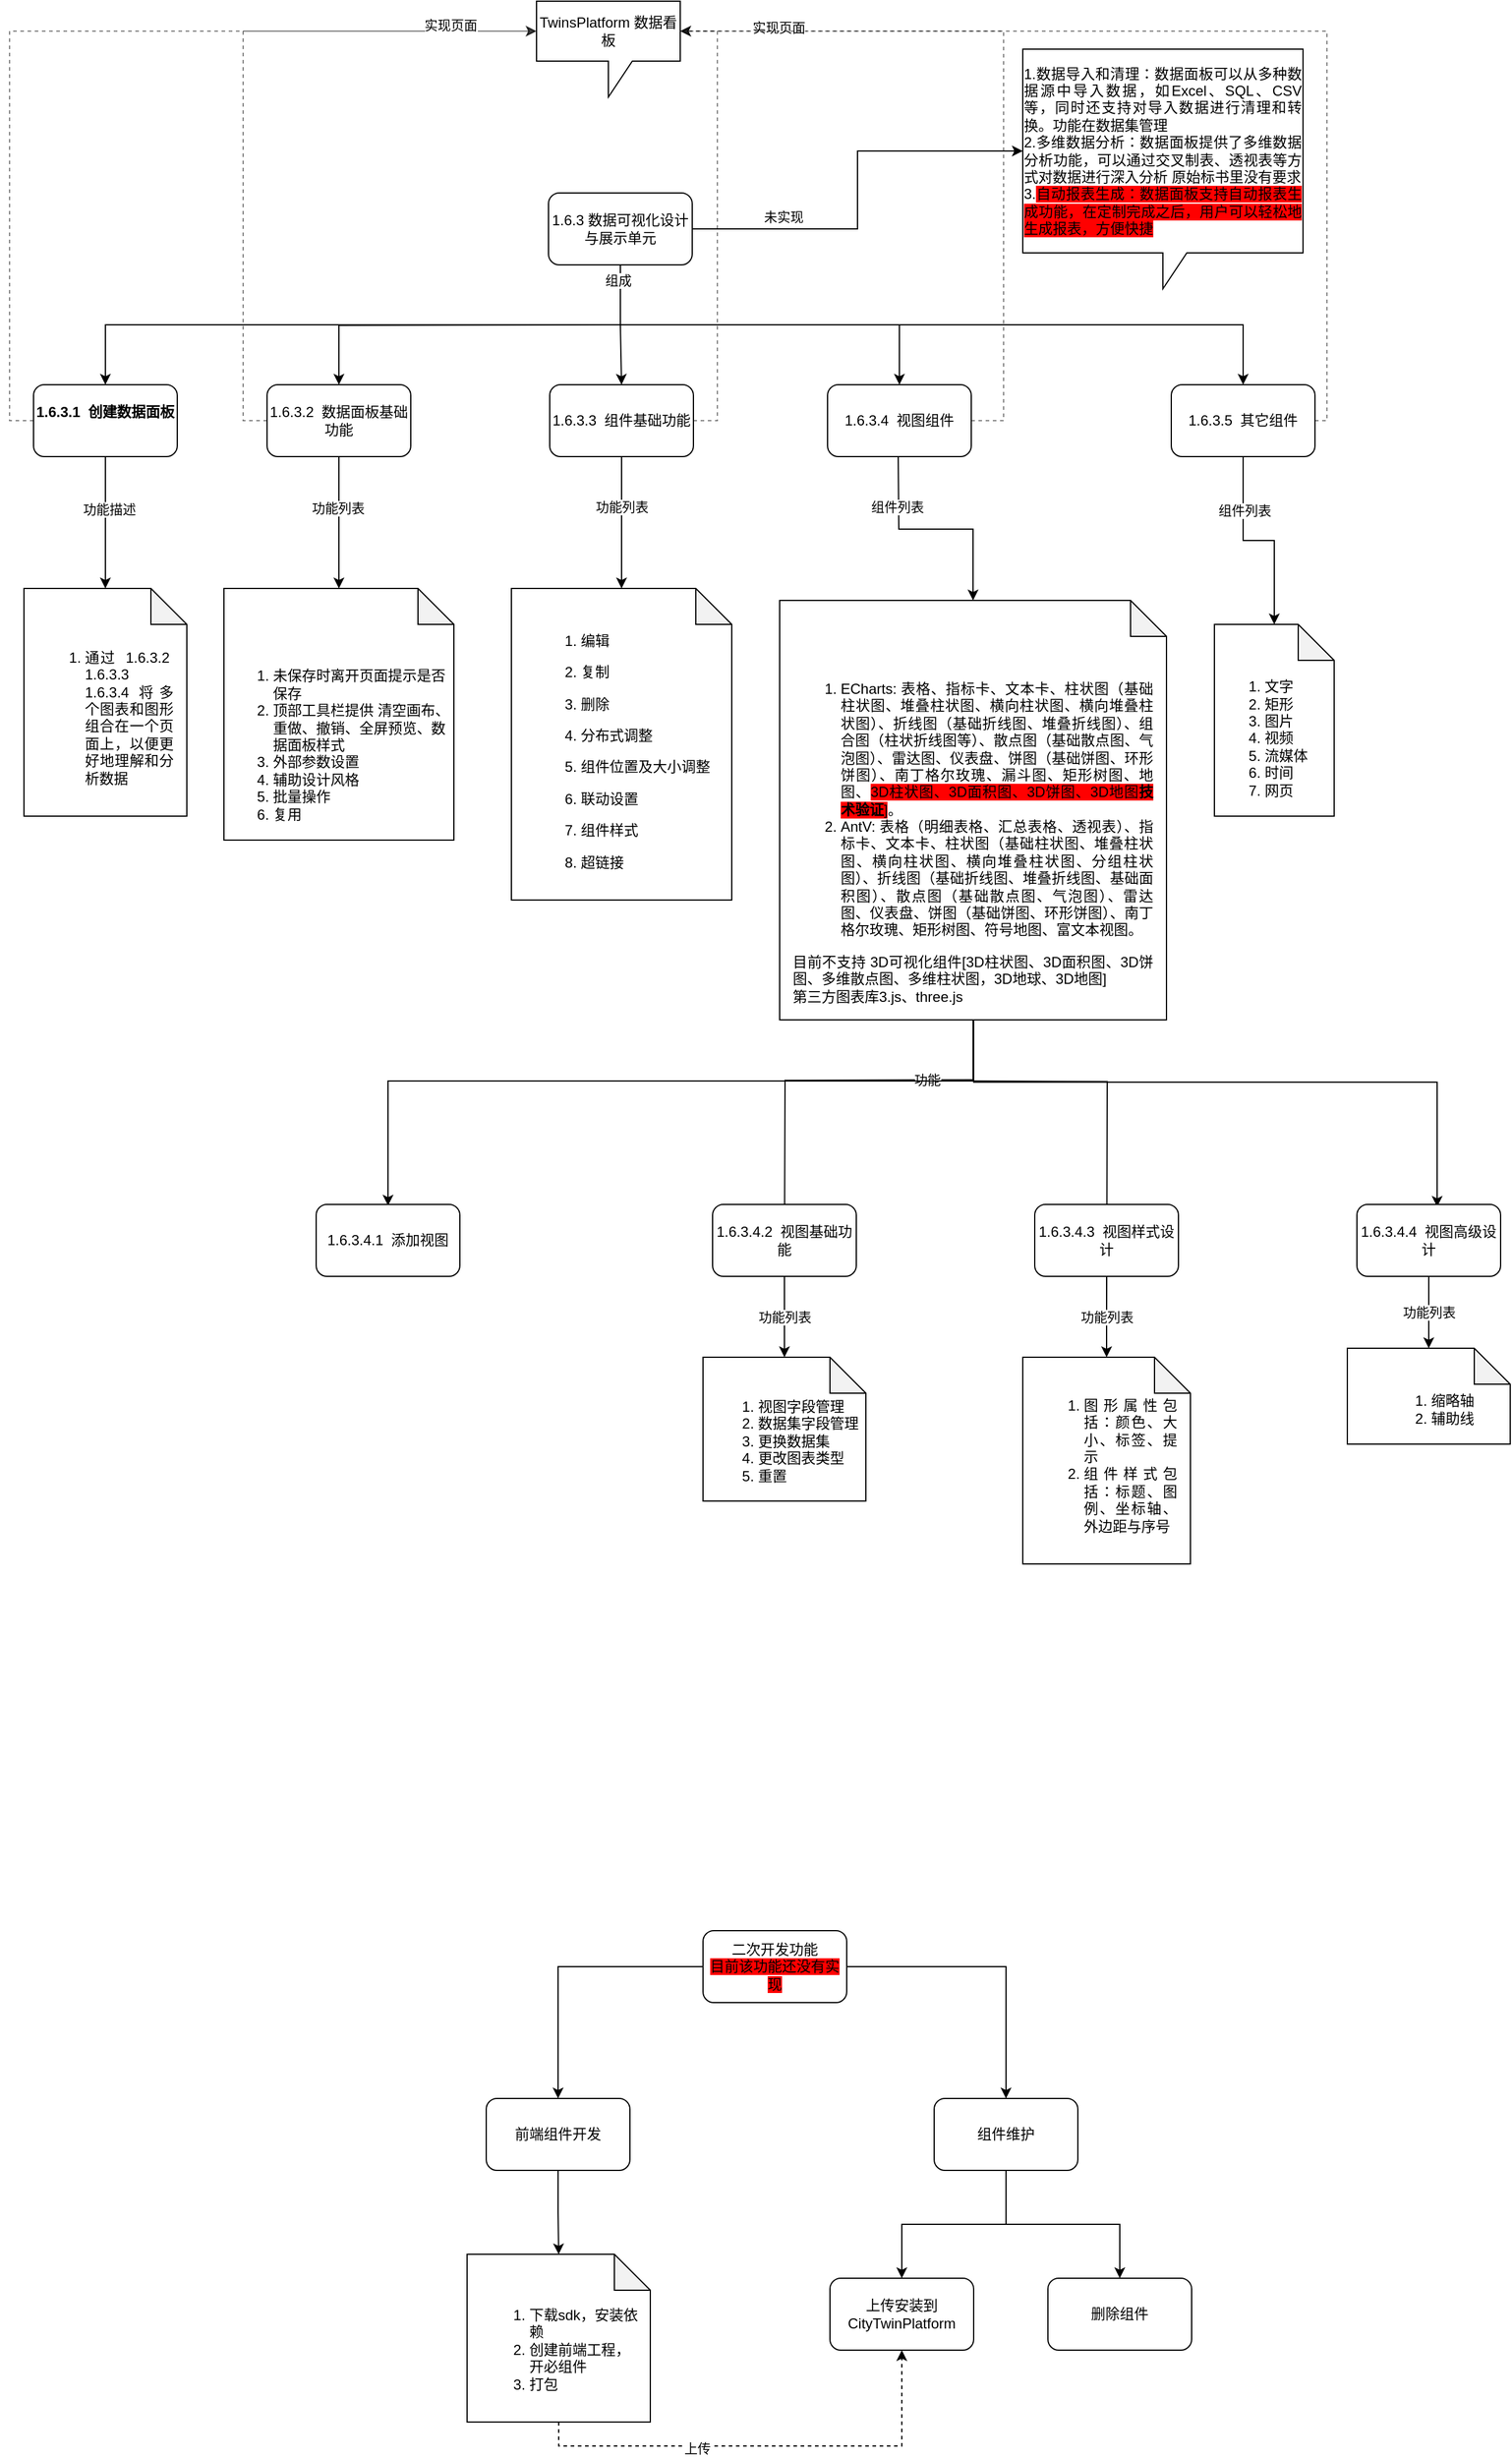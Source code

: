 <mxfile version="21.5.0" type="github">
  <diagram name="第 1 页" id="mgrscL694AibpdRCwD92">
    <mxGraphModel dx="581" dy="310" grid="1" gridSize="10" guides="1" tooltips="1" connect="1" arrows="1" fold="1" page="1" pageScale="1" pageWidth="1654" pageHeight="2336" math="0" shadow="0">
      <root>
        <mxCell id="0" />
        <mxCell id="1" parent="0" />
        <mxCell id="ydO3FBjdRYk_wp6HaoCE-6" style="edgeStyle=orthogonalEdgeStyle;rounded=0;orthogonalLoop=1;jettySize=auto;html=1;exitX=0.5;exitY=1;exitDx=0;exitDy=0;entryX=0.5;entryY=0;entryDx=0;entryDy=0;" parent="1" source="ydO3FBjdRYk_wp6HaoCE-1" target="ydO3FBjdRYk_wp6HaoCE-2" edge="1">
          <mxGeometry relative="1" as="geometry" />
        </mxCell>
        <mxCell id="ydO3FBjdRYk_wp6HaoCE-8" style="edgeStyle=orthogonalEdgeStyle;rounded=0;orthogonalLoop=1;jettySize=auto;html=1;" parent="1" target="ydO3FBjdRYk_wp6HaoCE-4" edge="1">
          <mxGeometry relative="1" as="geometry">
            <mxPoint x="594" y="290" as="sourcePoint" />
          </mxGeometry>
        </mxCell>
        <mxCell id="ydO3FBjdRYk_wp6HaoCE-9" style="edgeStyle=orthogonalEdgeStyle;rounded=0;orthogonalLoop=1;jettySize=auto;html=1;exitX=0.5;exitY=1;exitDx=0;exitDy=0;entryX=0.5;entryY=0;entryDx=0;entryDy=0;" parent="1" source="ydO3FBjdRYk_wp6HaoCE-1" target="ydO3FBjdRYk_wp6HaoCE-5" edge="1">
          <mxGeometry relative="1" as="geometry" />
        </mxCell>
        <mxCell id="ydO3FBjdRYk_wp6HaoCE-14" style="edgeStyle=orthogonalEdgeStyle;rounded=0;orthogonalLoop=1;jettySize=auto;html=1;" parent="1" target="ydO3FBjdRYk_wp6HaoCE-3" edge="1">
          <mxGeometry relative="1" as="geometry">
            <mxPoint x="594" y="290" as="sourcePoint" />
          </mxGeometry>
        </mxCell>
        <mxCell id="ydO3FBjdRYk_wp6HaoCE-51" style="edgeStyle=orthogonalEdgeStyle;rounded=0;orthogonalLoop=1;jettySize=auto;html=1;" parent="1" source="ydO3FBjdRYk_wp6HaoCE-1" target="ydO3FBjdRYk_wp6HaoCE-50" edge="1">
          <mxGeometry relative="1" as="geometry">
            <Array as="points">
              <mxPoint x="594" y="290" />
              <mxPoint x="1114" y="290" />
            </Array>
          </mxGeometry>
        </mxCell>
        <mxCell id="ydO3FBjdRYk_wp6HaoCE-70" value="组成" style="edgeLabel;html=1;align=center;verticalAlign=middle;resizable=0;points=[];" parent="ydO3FBjdRYk_wp6HaoCE-51" vertex="1" connectable="0">
          <mxGeometry x="-0.958" y="-2" relative="1" as="geometry">
            <mxPoint as="offset" />
          </mxGeometry>
        </mxCell>
        <mxCell id="ydO3FBjdRYk_wp6HaoCE-66" style="edgeStyle=orthogonalEdgeStyle;rounded=0;orthogonalLoop=1;jettySize=auto;html=1;exitX=1;exitY=0.5;exitDx=0;exitDy=0;entryX=0;entryY=0;entryDx=0;entryDy=85;entryPerimeter=0;" parent="1" source="ydO3FBjdRYk_wp6HaoCE-1" target="ydO3FBjdRYk_wp6HaoCE-65" edge="1">
          <mxGeometry relative="1" as="geometry" />
        </mxCell>
        <mxCell id="ydO3FBjdRYk_wp6HaoCE-67" value="未实现" style="edgeLabel;html=1;align=center;verticalAlign=middle;resizable=0;points=[];" parent="ydO3FBjdRYk_wp6HaoCE-66" vertex="1" connectable="0">
          <mxGeometry x="-0.024" y="-1" relative="1" as="geometry">
            <mxPoint x="-63" y="18" as="offset" />
          </mxGeometry>
        </mxCell>
        <mxCell id="ydO3FBjdRYk_wp6HaoCE-1" value="1.6.3 数据可视化设计与展示单元" style="rounded=1;whiteSpace=wrap;html=1;" parent="1" vertex="1">
          <mxGeometry x="534" y="180" width="120" height="60" as="geometry" />
        </mxCell>
        <mxCell id="ydO3FBjdRYk_wp6HaoCE-26" style="edgeStyle=orthogonalEdgeStyle;rounded=0;orthogonalLoop=1;jettySize=auto;html=1;exitX=0;exitY=0.5;exitDx=0;exitDy=0;entryX=0;entryY=0;entryDx=0;entryDy=25;entryPerimeter=0;dashed=1;opacity=50;" parent="1" source="ydO3FBjdRYk_wp6HaoCE-2" target="ydO3FBjdRYk_wp6HaoCE-15" edge="1">
          <mxGeometry relative="1" as="geometry" />
        </mxCell>
        <mxCell id="ydO3FBjdRYk_wp6HaoCE-37" style="edgeStyle=orthogonalEdgeStyle;rounded=0;orthogonalLoop=1;jettySize=auto;html=1;exitX=0.5;exitY=1;exitDx=0;exitDy=0;entryX=0.5;entryY=0;entryDx=0;entryDy=0;entryPerimeter=0;" parent="1" source="ydO3FBjdRYk_wp6HaoCE-2" target="ydO3FBjdRYk_wp6HaoCE-35" edge="1">
          <mxGeometry relative="1" as="geometry" />
        </mxCell>
        <mxCell id="ydO3FBjdRYk_wp6HaoCE-71" value="功能描述" style="edgeLabel;html=1;align=center;verticalAlign=middle;resizable=0;points=[];" parent="ydO3FBjdRYk_wp6HaoCE-37" vertex="1" connectable="0">
          <mxGeometry x="-0.213" y="3" relative="1" as="geometry">
            <mxPoint as="offset" />
          </mxGeometry>
        </mxCell>
        <mxCell id="ydO3FBjdRYk_wp6HaoCE-2" value="&lt;b&gt;1.6.3.1&amp;nbsp; 创建数据面板&lt;br&gt;&lt;br&gt;&lt;/b&gt;" style="rounded=1;whiteSpace=wrap;html=1;" parent="1" vertex="1">
          <mxGeometry x="104" y="340" width="120" height="60" as="geometry" />
        </mxCell>
        <mxCell id="ydO3FBjdRYk_wp6HaoCE-19" style="edgeStyle=orthogonalEdgeStyle;rounded=0;orthogonalLoop=1;jettySize=auto;html=1;entryX=0;entryY=0;entryDx=60;entryDy=80;entryPerimeter=0;exitX=0;exitY=0;exitDx=60;exitDy=80;exitPerimeter=0;" parent="1" source="ydO3FBjdRYk_wp6HaoCE-15" target="ydO3FBjdRYk_wp6HaoCE-15" edge="1">
          <mxGeometry relative="1" as="geometry">
            <mxPoint x="244" y="180" as="targetPoint" />
          </mxGeometry>
        </mxCell>
        <mxCell id="ydO3FBjdRYk_wp6HaoCE-27" style="edgeStyle=orthogonalEdgeStyle;rounded=0;orthogonalLoop=1;jettySize=auto;html=1;entryX=0;entryY=0;entryDx=0;entryDy=25;entryPerimeter=0;dashed=1;opacity=50;exitX=0;exitY=0.5;exitDx=0;exitDy=0;" parent="1" source="ydO3FBjdRYk_wp6HaoCE-3" target="ydO3FBjdRYk_wp6HaoCE-15" edge="1">
          <mxGeometry relative="1" as="geometry" />
        </mxCell>
        <mxCell id="ydO3FBjdRYk_wp6HaoCE-30" value="实现页面" style="edgeLabel;html=1;align=center;verticalAlign=middle;resizable=0;points=[];" parent="ydO3FBjdRYk_wp6HaoCE-27" vertex="1" connectable="0">
          <mxGeometry x="0.754" y="-2" relative="1" as="geometry">
            <mxPoint y="-7" as="offset" />
          </mxGeometry>
        </mxCell>
        <mxCell id="ydO3FBjdRYk_wp6HaoCE-38" style="edgeStyle=orthogonalEdgeStyle;rounded=0;orthogonalLoop=1;jettySize=auto;html=1;exitX=0.5;exitY=1;exitDx=0;exitDy=0;" parent="1" source="ydO3FBjdRYk_wp6HaoCE-3" target="ydO3FBjdRYk_wp6HaoCE-34" edge="1">
          <mxGeometry relative="1" as="geometry" />
        </mxCell>
        <mxCell id="ydO3FBjdRYk_wp6HaoCE-73" value="功能列表" style="edgeLabel;html=1;align=center;verticalAlign=middle;resizable=0;points=[];" parent="ydO3FBjdRYk_wp6HaoCE-38" vertex="1" connectable="0">
          <mxGeometry x="-0.218" y="-1" relative="1" as="geometry">
            <mxPoint as="offset" />
          </mxGeometry>
        </mxCell>
        <mxCell id="ydO3FBjdRYk_wp6HaoCE-3" value="1.6.3.2&amp;nbsp; 数据面板基础功能" style="rounded=1;whiteSpace=wrap;html=1;" parent="1" vertex="1">
          <mxGeometry x="299" y="340" width="120" height="60" as="geometry" />
        </mxCell>
        <mxCell id="ydO3FBjdRYk_wp6HaoCE-28" style="edgeStyle=orthogonalEdgeStyle;rounded=0;orthogonalLoop=1;jettySize=auto;html=1;exitX=1;exitY=0.5;exitDx=0;exitDy=0;entryX=0;entryY=0;entryDx=120;entryDy=25;entryPerimeter=0;dashed=1;opacity=50;" parent="1" source="ydO3FBjdRYk_wp6HaoCE-4" target="ydO3FBjdRYk_wp6HaoCE-15" edge="1">
          <mxGeometry relative="1" as="geometry">
            <mxPoint x="804" y="50" as="targetPoint" />
          </mxGeometry>
        </mxCell>
        <mxCell id="ydO3FBjdRYk_wp6HaoCE-39" style="edgeStyle=orthogonalEdgeStyle;rounded=0;orthogonalLoop=1;jettySize=auto;html=1;exitX=0.5;exitY=1;exitDx=0;exitDy=0;" parent="1" source="ydO3FBjdRYk_wp6HaoCE-4" target="ydO3FBjdRYk_wp6HaoCE-36" edge="1">
          <mxGeometry relative="1" as="geometry" />
        </mxCell>
        <mxCell id="ydO3FBjdRYk_wp6HaoCE-74" value="功能列表" style="edgeLabel;html=1;align=center;verticalAlign=middle;resizable=0;points=[];" parent="ydO3FBjdRYk_wp6HaoCE-39" vertex="1" connectable="0">
          <mxGeometry x="-0.236" relative="1" as="geometry">
            <mxPoint as="offset" />
          </mxGeometry>
        </mxCell>
        <mxCell id="ydO3FBjdRYk_wp6HaoCE-4" value="1.6.3.3&amp;nbsp; 组件基础功能" style="rounded=1;whiteSpace=wrap;html=1;" parent="1" vertex="1">
          <mxGeometry x="535" y="340" width="120" height="60" as="geometry" />
        </mxCell>
        <mxCell id="ydO3FBjdRYk_wp6HaoCE-21" style="edgeStyle=orthogonalEdgeStyle;rounded=0;orthogonalLoop=1;jettySize=auto;html=1;entryX=0;entryY=0;entryDx=120;entryDy=25;entryPerimeter=0;dashed=1;exitX=1;exitY=0.5;exitDx=0;exitDy=0;strokeColor=default;opacity=50;" parent="1" source="ydO3FBjdRYk_wp6HaoCE-5" target="ydO3FBjdRYk_wp6HaoCE-15" edge="1">
          <mxGeometry relative="1" as="geometry">
            <mxPoint x="244" y="190" as="targetPoint" />
            <Array as="points">
              <mxPoint x="914" y="370" />
              <mxPoint x="914" y="45" />
            </Array>
          </mxGeometry>
        </mxCell>
        <mxCell id="ydO3FBjdRYk_wp6HaoCE-29" value="实现页面" style="edgeLabel;html=1;align=center;verticalAlign=middle;resizable=0;points=[];" parent="ydO3FBjdRYk_wp6HaoCE-21" vertex="1" connectable="0">
          <mxGeometry x="0.737" y="-3" relative="1" as="geometry">
            <mxPoint as="offset" />
          </mxGeometry>
        </mxCell>
        <mxCell id="ydO3FBjdRYk_wp6HaoCE-41" style="edgeStyle=orthogonalEdgeStyle;rounded=0;orthogonalLoop=1;jettySize=auto;html=1;exitX=0.5;exitY=1;exitDx=0;exitDy=0;entryX=0.5;entryY=0;entryDx=0;entryDy=0;entryPerimeter=0;" parent="1" target="ydO3FBjdRYk_wp6HaoCE-40" edge="1">
          <mxGeometry relative="1" as="geometry">
            <mxPoint x="826" y="400" as="sourcePoint" />
          </mxGeometry>
        </mxCell>
        <mxCell id="ydO3FBjdRYk_wp6HaoCE-75" value="组件列表" style="edgeLabel;html=1;align=center;verticalAlign=middle;resizable=0;points=[];" parent="ydO3FBjdRYk_wp6HaoCE-41" vertex="1" connectable="0">
          <mxGeometry x="-0.544" y="-2" relative="1" as="geometry">
            <mxPoint as="offset" />
          </mxGeometry>
        </mxCell>
        <mxCell id="ydO3FBjdRYk_wp6HaoCE-5" value="1.6.3.4&amp;nbsp; 视图组件" style="rounded=1;whiteSpace=wrap;html=1;" parent="1" vertex="1">
          <mxGeometry x="767" y="340" width="120" height="60" as="geometry" />
        </mxCell>
        <mxCell id="ydO3FBjdRYk_wp6HaoCE-15" value="TwinsPlatform 数据看板" style="shape=callout;whiteSpace=wrap;html=1;perimeter=calloutPerimeter;" parent="1" vertex="1">
          <mxGeometry x="524" y="20" width="120" height="80" as="geometry" />
        </mxCell>
        <mxCell id="ydO3FBjdRYk_wp6HaoCE-34" value="&lt;ol style=&quot;text-align: left;&quot;&gt;&lt;li&gt;未保存时离开页面提示是否保存&lt;/li&gt;&lt;li&gt;顶部工具栏提供&amp;nbsp;清空画布、重做、撤销、全屏预览、数据面板样式&lt;/li&gt;&lt;li&gt;外部参数设置&lt;br&gt;&lt;/li&gt;&lt;li&gt;辅助设计风格&lt;/li&gt;&lt;li&gt;批量操作&lt;/li&gt;&lt;li&gt;复用&lt;/li&gt;&lt;/ol&gt;" style="shape=note;whiteSpace=wrap;html=1;backgroundOutline=1;darkOpacity=0.05;verticalAlign=bottom;" parent="1" vertex="1">
          <mxGeometry x="263" y="510" width="192" height="210" as="geometry" />
        </mxCell>
        <mxCell id="ydO3FBjdRYk_wp6HaoCE-35" value="&lt;ol&gt;&lt;li style=&quot;text-align: justify;&quot;&gt;通过&amp;nbsp; 1.6.3.2&amp;nbsp; 1.6.3.3&amp;nbsp; 1.6.3.4 将多个图表和图形组合在一个页面上，以便更好地理解和分析数据&lt;/li&gt;&lt;/ol&gt;" style="shape=note;whiteSpace=wrap;html=1;backgroundOutline=1;darkOpacity=0.05;spacing=12;verticalAlign=bottom;" parent="1" vertex="1">
          <mxGeometry x="96" y="510" width="136" height="190" as="geometry" />
        </mxCell>
        <mxCell id="ydO3FBjdRYk_wp6HaoCE-36" value="&lt;div style=&quot;text-align: justify;&quot;&gt;&lt;ol style=&quot;text-align: center;&quot;&gt;&lt;li&gt;&lt;p style=&quot;text-align: justify;&quot; class=&quot;MsoNormal&quot;&gt;编辑&lt;/p&gt;&lt;/li&gt;&lt;li&gt;&lt;p style=&quot;text-align: justify;&quot; class=&quot;MsoNormal&quot;&gt;&lt;span style=&quot;background-color: initial;&quot;&gt;复制&lt;/span&gt;&lt;/p&gt;&lt;/li&gt;&lt;li&gt;&lt;p style=&quot;text-align: justify;&quot; class=&quot;MsoNormal&quot;&gt;&lt;span style=&quot;background-color: initial;&quot;&gt;删除&lt;/span&gt;&lt;/p&gt;&lt;/li&gt;&lt;li&gt;&lt;p style=&quot;text-align: justify;&quot; class=&quot;MsoNormal&quot;&gt;分布式调整&lt;/p&gt;&lt;/li&gt;&lt;li&gt;&lt;p style=&quot;text-align: justify;&quot; class=&quot;MsoNormal&quot;&gt;组件位置及大小调整&lt;/p&gt;&lt;/li&gt;&lt;li&gt;&lt;p style=&quot;text-align: justify;&quot; class=&quot;MsoNormal&quot;&gt;联动设置&lt;/p&gt;&lt;/li&gt;&lt;li&gt;&lt;p style=&quot;text-align: justify;&quot; class=&quot;MsoNormal&quot;&gt;组件样式&lt;/p&gt;&lt;/li&gt;&lt;li&gt;&lt;p style=&quot;text-align: justify;&quot; class=&quot;MsoNormal&quot;&gt;超链接&lt;/p&gt;&lt;/li&gt;&lt;/ol&gt;&lt;/div&gt;" style="shape=note;whiteSpace=wrap;html=1;backgroundOutline=1;darkOpacity=0.05;spacing=12;verticalAlign=bottom;" parent="1" vertex="1">
          <mxGeometry x="503" y="510" width="184" height="260" as="geometry" />
        </mxCell>
        <mxCell id="ydO3FBjdRYk_wp6HaoCE-49" style="edgeStyle=orthogonalEdgeStyle;rounded=0;orthogonalLoop=1;jettySize=auto;html=1;" parent="1" edge="1">
          <mxGeometry relative="1" as="geometry">
            <mxPoint x="889" y="822" as="sourcePoint" />
            <mxPoint x="1276" y="1026" as="targetPoint" />
            <Array as="points">
              <mxPoint x="889" y="922" />
              <mxPoint x="1276" y="922" />
            </Array>
          </mxGeometry>
        </mxCell>
        <mxCell id="ydO3FBjdRYk_wp6HaoCE-54" style="edgeStyle=orthogonalEdgeStyle;rounded=0;orthogonalLoop=1;jettySize=auto;html=1;" parent="1" edge="1">
          <mxGeometry relative="1" as="geometry">
            <mxPoint x="888.5" y="921" as="sourcePoint" />
            <mxPoint x="1000" y="1125" as="targetPoint" />
          </mxGeometry>
        </mxCell>
        <mxCell id="ydO3FBjdRYk_wp6HaoCE-58" style="edgeStyle=orthogonalEdgeStyle;rounded=0;orthogonalLoop=1;jettySize=auto;html=1;" parent="1" edge="1">
          <mxGeometry relative="1" as="geometry">
            <mxPoint x="888.5" y="920" as="sourcePoint" />
            <mxPoint x="731" y="1074" as="targetPoint" />
          </mxGeometry>
        </mxCell>
        <mxCell id="ydO3FBjdRYk_wp6HaoCE-77" value="功能" style="edgeLabel;html=1;align=center;verticalAlign=middle;resizable=0;points=[];" parent="ydO3FBjdRYk_wp6HaoCE-58" vertex="1" connectable="0">
          <mxGeometry x="-0.75" relative="1" as="geometry">
            <mxPoint as="offset" />
          </mxGeometry>
        </mxCell>
        <mxCell id="ydO3FBjdRYk_wp6HaoCE-91" style="edgeStyle=orthogonalEdgeStyle;rounded=0;orthogonalLoop=1;jettySize=auto;html=1;entryX=0.5;entryY=0;entryDx=0;entryDy=0;exitX=0.5;exitY=1;exitDx=0;exitDy=0;exitPerimeter=0;" parent="1" source="ydO3FBjdRYk_wp6HaoCE-40" edge="1">
          <mxGeometry relative="1" as="geometry">
            <mxPoint x="888.5" y="821" as="sourcePoint" />
            <mxPoint x="400" y="1025" as="targetPoint" />
            <Array as="points">
              <mxPoint x="888" y="921" />
              <mxPoint x="400" y="921" />
            </Array>
          </mxGeometry>
        </mxCell>
        <mxCell id="ydO3FBjdRYk_wp6HaoCE-40" value="&lt;ol&gt;&lt;li style=&quot;text-align: justify;&quot;&gt;ECharts: 表格、指标卡、文本卡、柱状图（基础柱状图、堆叠柱状图、横向柱状图、横向堆叠柱状图）、折线图（基础折线图、堆叠折线图）、组合图（柱状折线图等）、散点图（基础散点图、气泡图）、雷达图、仪表盘、饼图（基础饼图、环形饼图）、南丁格尔玫瑰、漏斗图、矩形树图、地图、&lt;span style=&quot;background-color: rgb(255, 0, 0);&quot;&gt;3D柱状图、3D面积图、3D饼图、3D地图&lt;b&gt;技术验证&lt;/b&gt;]&lt;/span&gt;。&lt;br&gt;&lt;/li&gt;&lt;li style=&quot;text-align: justify;&quot;&gt;AntV: 表格（明细表格、汇总表格、透视表）、指标卡、文本卡、柱状图（基础柱状图、堆叠柱状图、横向柱状图、横向堆叠柱状图、分组柱状图）、折线图（基础折线图、堆叠折线图、基础面积图）、散点图（基础散点图、气泡图）、雷达图、仪表盘、饼图（基础饼图、环形饼图）、南丁格尔玫瑰、矩形树图、符号地图、富文本视图。&lt;br&gt;&lt;/li&gt;&lt;/ol&gt;&lt;div style=&quot;text-align: justify;&quot;&gt;目前不支持 3D可视化组件[3D柱状图、3D面积图、3D饼图、多维散点图、多维柱状图，3D地球、3D地图]&lt;/div&gt;&lt;div style=&quot;text-align: justify;&quot;&gt;第三方图表库3.js、three.js&lt;/div&gt;" style="shape=note;whiteSpace=wrap;html=1;backgroundOutline=1;darkOpacity=0.05;spacing=12;verticalAlign=bottom;" parent="1" vertex="1">
          <mxGeometry x="727" y="520" width="323" height="350" as="geometry" />
        </mxCell>
        <mxCell id="ydO3FBjdRYk_wp6HaoCE-42" value="1.6.3.4.1&amp;nbsp; 添加视图" style="rounded=1;whiteSpace=wrap;html=1;" parent="1" vertex="1">
          <mxGeometry x="340" y="1024" width="120" height="60" as="geometry" />
        </mxCell>
        <mxCell id="ydO3FBjdRYk_wp6HaoCE-60" value="功能列表" style="edgeStyle=orthogonalEdgeStyle;rounded=0;orthogonalLoop=1;jettySize=auto;html=1;" parent="1" source="ydO3FBjdRYk_wp6HaoCE-43" target="ydO3FBjdRYk_wp6HaoCE-59" edge="1">
          <mxGeometry relative="1" as="geometry" />
        </mxCell>
        <mxCell id="ydO3FBjdRYk_wp6HaoCE-43" value="1.6.3.4.2&amp;nbsp; 视图基础功能" style="rounded=1;whiteSpace=wrap;html=1;" parent="1" vertex="1">
          <mxGeometry x="671" y="1024" width="120" height="60" as="geometry" />
        </mxCell>
        <mxCell id="ydO3FBjdRYk_wp6HaoCE-64" value="功能列表" style="edgeStyle=orthogonalEdgeStyle;rounded=0;orthogonalLoop=1;jettySize=auto;html=1;exitX=0.5;exitY=1;exitDx=0;exitDy=0;" parent="1" source="ydO3FBjdRYk_wp6HaoCE-44" target="ydO3FBjdRYk_wp6HaoCE-61" edge="1">
          <mxGeometry relative="1" as="geometry" />
        </mxCell>
        <mxCell id="ydO3FBjdRYk_wp6HaoCE-44" value="1.6.3.4.3&amp;nbsp; 视图样式设计" style="rounded=1;whiteSpace=wrap;html=1;" parent="1" vertex="1">
          <mxGeometry x="940" y="1024" width="120" height="60" as="geometry" />
        </mxCell>
        <mxCell id="ydO3FBjdRYk_wp6HaoCE-63" value="功能列表" style="edgeStyle=orthogonalEdgeStyle;rounded=0;orthogonalLoop=1;jettySize=auto;html=1;exitX=0.5;exitY=1;exitDx=0;exitDy=0;entryX=0.5;entryY=0;entryDx=0;entryDy=0;entryPerimeter=0;" parent="1" source="ydO3FBjdRYk_wp6HaoCE-45" target="ydO3FBjdRYk_wp6HaoCE-62" edge="1">
          <mxGeometry relative="1" as="geometry" />
        </mxCell>
        <mxCell id="ydO3FBjdRYk_wp6HaoCE-45" value="1.6.3.4.4&amp;nbsp; 视图高级设计" style="rounded=1;whiteSpace=wrap;html=1;" parent="1" vertex="1">
          <mxGeometry x="1209" y="1024" width="120" height="60" as="geometry" />
        </mxCell>
        <mxCell id="ydO3FBjdRYk_wp6HaoCE-52" style="edgeStyle=orthogonalEdgeStyle;rounded=0;orthogonalLoop=1;jettySize=auto;html=1;entryX=0;entryY=0;entryDx=120;entryDy=25;entryPerimeter=0;dashed=1;opacity=50;" parent="1" source="ydO3FBjdRYk_wp6HaoCE-50" target="ydO3FBjdRYk_wp6HaoCE-15" edge="1">
          <mxGeometry relative="1" as="geometry">
            <Array as="points">
              <mxPoint x="1184" y="370" />
              <mxPoint x="1184" y="45" />
            </Array>
          </mxGeometry>
        </mxCell>
        <mxCell id="ydO3FBjdRYk_wp6HaoCE-69" style="edgeStyle=orthogonalEdgeStyle;rounded=0;orthogonalLoop=1;jettySize=auto;html=1;exitX=0.5;exitY=1;exitDx=0;exitDy=0;entryX=0.5;entryY=0;entryDx=0;entryDy=0;entryPerimeter=0;" parent="1" source="ydO3FBjdRYk_wp6HaoCE-50" target="ydO3FBjdRYk_wp6HaoCE-68" edge="1">
          <mxGeometry relative="1" as="geometry" />
        </mxCell>
        <mxCell id="ydO3FBjdRYk_wp6HaoCE-76" value="组件列表" style="edgeLabel;html=1;align=center;verticalAlign=middle;resizable=0;points=[];" parent="ydO3FBjdRYk_wp6HaoCE-69" vertex="1" connectable="0">
          <mxGeometry x="-0.458" y="1" relative="1" as="geometry">
            <mxPoint as="offset" />
          </mxGeometry>
        </mxCell>
        <mxCell id="ydO3FBjdRYk_wp6HaoCE-50" value="1.6.3.5&amp;nbsp; 其它组件" style="rounded=1;whiteSpace=wrap;html=1;" parent="1" vertex="1">
          <mxGeometry x="1054" y="340" width="120" height="60" as="geometry" />
        </mxCell>
        <mxCell id="ydO3FBjdRYk_wp6HaoCE-59" value="&lt;ol&gt;&lt;li style=&quot;text-align: justify;&quot;&gt;视图字段管理&lt;/li&gt;&lt;li style=&quot;text-align: justify;&quot;&gt;数据集字段管理&lt;/li&gt;&lt;li style=&quot;text-align: justify;&quot;&gt;更换数据集&lt;/li&gt;&lt;li style=&quot;text-align: justify;&quot;&gt;更改图表类型&lt;/li&gt;&lt;li style=&quot;text-align: justify;&quot;&gt;重置&lt;/li&gt;&lt;/ol&gt;" style="shape=note;whiteSpace=wrap;html=1;backgroundOutline=1;darkOpacity=0.05;horizontal=1;verticalAlign=bottom;" parent="1" vertex="1">
          <mxGeometry x="663" y="1151.5" width="136" height="120" as="geometry" />
        </mxCell>
        <mxCell id="ydO3FBjdRYk_wp6HaoCE-61" value="&lt;ol&gt;&lt;li style=&quot;text-align: justify;&quot;&gt;图形属性包括：颜色、大小、标签、提示&lt;/li&gt;&lt;li style=&quot;text-align: justify;&quot;&gt;组件样式包括：标题、图例、坐标轴、外边距与序号&lt;/li&gt;&lt;/ol&gt;&lt;div style=&quot;text-align: justify;&quot;&gt;&lt;/div&gt;" style="shape=note;whiteSpace=wrap;html=1;backgroundOutline=1;darkOpacity=0.05;spacing=12;verticalAlign=bottom;" parent="1" vertex="1">
          <mxGeometry x="930" y="1151.5" width="140" height="172.5" as="geometry" />
        </mxCell>
        <mxCell id="ydO3FBjdRYk_wp6HaoCE-62" value="&lt;ol&gt;&lt;li style=&quot;text-align: justify;&quot;&gt;缩略轴&lt;/li&gt;&lt;li style=&quot;text-align: justify;&quot;&gt;辅助线&lt;br&gt;&lt;/li&gt;&lt;/ol&gt;" style="shape=note;whiteSpace=wrap;html=1;backgroundOutline=1;darkOpacity=0.05;verticalAlign=bottom;" parent="1" vertex="1">
          <mxGeometry x="1201" y="1144" width="136" height="80" as="geometry" />
        </mxCell>
        <mxCell id="ydO3FBjdRYk_wp6HaoCE-65" value="&lt;div style=&quot;text-align: justify;&quot;&gt;1.数据导入和清理：数据面板可以从多种数据源中导入数据，如Excel、SQL、CSV等，同时还支持对导入数据进行清理和转换。功能在数据集管理&lt;/div&gt;&lt;div style=&quot;text-align: justify;&quot;&gt;2.多维数据分析：数据面板提供了多维数据分析功能，可以通过交叉制表、透视表等方式对数据进行深入分析 原始标书里没有要求&lt;/div&gt;&lt;div style=&quot;text-align: justify;&quot;&gt;3.&lt;span style=&quot;background-color: rgb(255, 0, 0);&quot;&gt;自动报表生成：数据面板支持自动报表生成功能，在定制完成之后，用户可以轻松地生成报表，方便快捷&lt;/span&gt;&lt;/div&gt;" style="shape=callout;whiteSpace=wrap;html=1;perimeter=calloutPerimeter;" parent="1" vertex="1">
          <mxGeometry x="930" y="60" width="234" height="200" as="geometry" />
        </mxCell>
        <mxCell id="ydO3FBjdRYk_wp6HaoCE-68" value="&lt;div style=&quot;&quot;&gt;&lt;ol&gt;&lt;li&gt;&lt;span style=&quot;background-color: initial;&quot;&gt;文字&lt;/span&gt;&lt;/li&gt;&lt;li&gt;&lt;span style=&quot;background-color: initial;&quot;&gt;矩形&lt;/span&gt;&lt;/li&gt;&lt;li&gt;图片&lt;/li&gt;&lt;li&gt;视频&lt;/li&gt;&lt;li&gt;流媒体&lt;/li&gt;&lt;li&gt;时间&lt;/li&gt;&lt;li&gt;网页&lt;/li&gt;&lt;/ol&gt;&lt;/div&gt;" style="shape=note;whiteSpace=wrap;html=1;backgroundOutline=1;darkOpacity=0.05;verticalAlign=bottom;align=left;" parent="1" vertex="1">
          <mxGeometry x="1090" y="540" width="100" height="160" as="geometry" />
        </mxCell>
        <mxCell id="ydO3FBjdRYk_wp6HaoCE-81" style="edgeStyle=orthogonalEdgeStyle;rounded=0;orthogonalLoop=1;jettySize=auto;html=1;" parent="1" source="ydO3FBjdRYk_wp6HaoCE-78" target="ydO3FBjdRYk_wp6HaoCE-79" edge="1">
          <mxGeometry relative="1" as="geometry" />
        </mxCell>
        <mxCell id="ydO3FBjdRYk_wp6HaoCE-82" style="edgeStyle=orthogonalEdgeStyle;rounded=0;orthogonalLoop=1;jettySize=auto;html=1;exitX=1;exitY=0.5;exitDx=0;exitDy=0;entryX=0.5;entryY=0;entryDx=0;entryDy=0;" parent="1" source="ydO3FBjdRYk_wp6HaoCE-78" target="ydO3FBjdRYk_wp6HaoCE-80" edge="1">
          <mxGeometry relative="1" as="geometry" />
        </mxCell>
        <mxCell id="ydO3FBjdRYk_wp6HaoCE-78" value="二次开发功能&lt;br&gt;&lt;span style=&quot;background-color: rgb(255, 0, 0);&quot;&gt;目前该功能还没有实现&lt;/span&gt;" style="rounded=1;whiteSpace=wrap;html=1;" parent="1" vertex="1">
          <mxGeometry x="663" y="1630" width="120" height="60" as="geometry" />
        </mxCell>
        <mxCell id="ydO3FBjdRYk_wp6HaoCE-84" style="edgeStyle=orthogonalEdgeStyle;rounded=0;orthogonalLoop=1;jettySize=auto;html=1;entryX=0.5;entryY=0;entryDx=0;entryDy=0;entryPerimeter=0;" parent="1" source="ydO3FBjdRYk_wp6HaoCE-79" target="ydO3FBjdRYk_wp6HaoCE-83" edge="1">
          <mxGeometry relative="1" as="geometry" />
        </mxCell>
        <mxCell id="ydO3FBjdRYk_wp6HaoCE-79" value="前端组件开发" style="rounded=1;whiteSpace=wrap;html=1;" parent="1" vertex="1">
          <mxGeometry x="482" y="1770" width="120" height="60" as="geometry" />
        </mxCell>
        <mxCell id="ydO3FBjdRYk_wp6HaoCE-87" style="edgeStyle=orthogonalEdgeStyle;rounded=0;orthogonalLoop=1;jettySize=auto;html=1;entryX=0.5;entryY=0;entryDx=0;entryDy=0;" parent="1" source="ydO3FBjdRYk_wp6HaoCE-80" target="ydO3FBjdRYk_wp6HaoCE-85" edge="1">
          <mxGeometry relative="1" as="geometry" />
        </mxCell>
        <mxCell id="ydO3FBjdRYk_wp6HaoCE-88" style="edgeStyle=orthogonalEdgeStyle;rounded=0;orthogonalLoop=1;jettySize=auto;html=1;" parent="1" source="ydO3FBjdRYk_wp6HaoCE-80" target="ydO3FBjdRYk_wp6HaoCE-86" edge="1">
          <mxGeometry relative="1" as="geometry" />
        </mxCell>
        <mxCell id="ydO3FBjdRYk_wp6HaoCE-80" value="组件维护" style="rounded=1;whiteSpace=wrap;html=1;" parent="1" vertex="1">
          <mxGeometry x="856" y="1770" width="120" height="60" as="geometry" />
        </mxCell>
        <mxCell id="ydO3FBjdRYk_wp6HaoCE-89" style="edgeStyle=orthogonalEdgeStyle;rounded=0;orthogonalLoop=1;jettySize=auto;html=1;entryX=0.5;entryY=1;entryDx=0;entryDy=0;exitX=0.5;exitY=1;exitDx=0;exitDy=0;exitPerimeter=0;dashed=1;" parent="1" source="ydO3FBjdRYk_wp6HaoCE-83" target="ydO3FBjdRYk_wp6HaoCE-85" edge="1">
          <mxGeometry relative="1" as="geometry" />
        </mxCell>
        <mxCell id="ydO3FBjdRYk_wp6HaoCE-90" value="上传" style="edgeLabel;html=1;align=center;verticalAlign=middle;resizable=0;points=[];" parent="ydO3FBjdRYk_wp6HaoCE-89" vertex="1" connectable="0">
          <mxGeometry x="-0.301" y="-2" relative="1" as="geometry">
            <mxPoint as="offset" />
          </mxGeometry>
        </mxCell>
        <mxCell id="ydO3FBjdRYk_wp6HaoCE-83" value="&lt;ol&gt;&lt;li&gt;下载sdk，安装依赖&lt;/li&gt;&lt;li&gt;创建前端工程，开必组件&lt;/li&gt;&lt;li&gt;打包&lt;/li&gt;&lt;/ol&gt;" style="shape=note;whiteSpace=wrap;html=1;backgroundOutline=1;darkOpacity=0.05;align=left;spacing=12;shadow=0;size=30;verticalAlign=bottom;" parent="1" vertex="1">
          <mxGeometry x="466" y="1900" width="153" height="140" as="geometry" />
        </mxCell>
        <mxCell id="ydO3FBjdRYk_wp6HaoCE-85" value="上传安装到CityTwinPlatform" style="rounded=1;whiteSpace=wrap;html=1;" parent="1" vertex="1">
          <mxGeometry x="769" y="1920" width="120" height="60" as="geometry" />
        </mxCell>
        <mxCell id="ydO3FBjdRYk_wp6HaoCE-86" value="删除组件" style="rounded=1;whiteSpace=wrap;html=1;" parent="1" vertex="1">
          <mxGeometry x="951" y="1920" width="120" height="60" as="geometry" />
        </mxCell>
      </root>
    </mxGraphModel>
  </diagram>
</mxfile>
